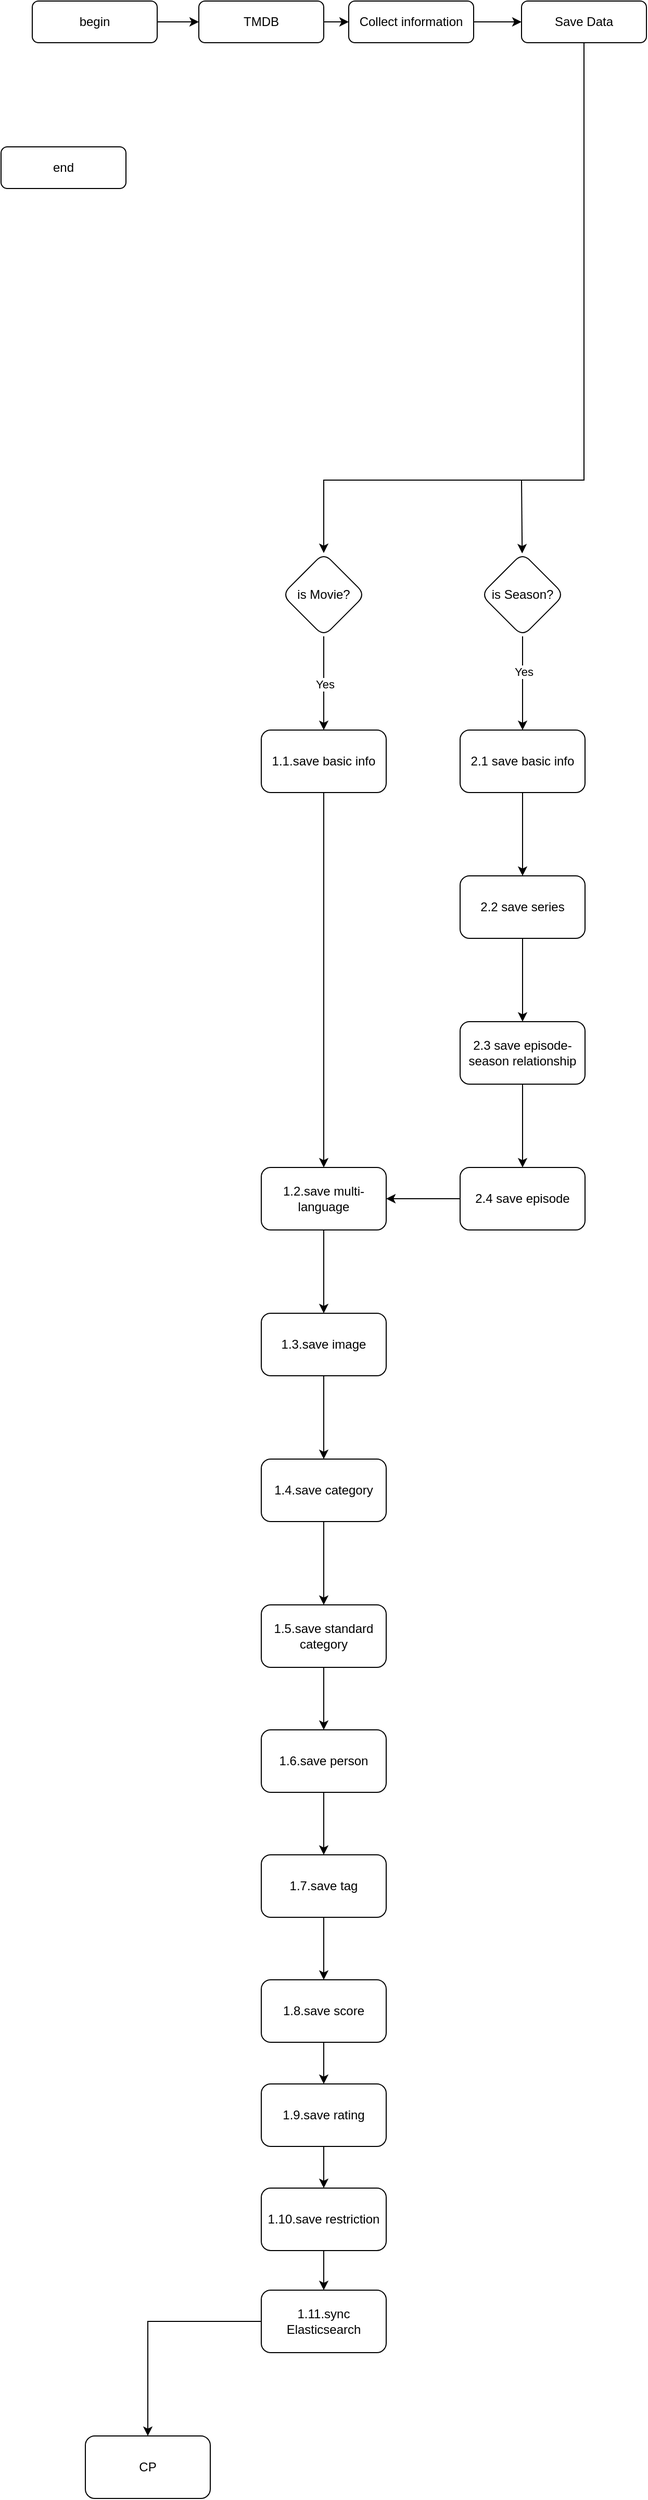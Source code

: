 <mxfile version="24.0.7" type="github">
  <diagram id="C5RBs43oDa-KdzZeNtuy" name="Page-1">
    <mxGraphModel dx="1386" dy="759" grid="1" gridSize="10" guides="1" tooltips="1" connect="1" arrows="1" fold="1" page="1" pageScale="1" pageWidth="827" pageHeight="1169" math="0" shadow="0">
      <root>
        <mxCell id="WIyWlLk6GJQsqaUBKTNV-0" />
        <mxCell id="WIyWlLk6GJQsqaUBKTNV-1" parent="WIyWlLk6GJQsqaUBKTNV-0" />
        <mxCell id="Yb7MS0j1_eJQbecy9pjv-1" value="" style="edgeStyle=orthogonalEdgeStyle;rounded=0;orthogonalLoop=1;jettySize=auto;html=1;" edge="1" parent="WIyWlLk6GJQsqaUBKTNV-1" source="WIyWlLk6GJQsqaUBKTNV-3" target="Yb7MS0j1_eJQbecy9pjv-0">
          <mxGeometry relative="1" as="geometry" />
        </mxCell>
        <mxCell id="WIyWlLk6GJQsqaUBKTNV-3" value="begin" style="rounded=1;whiteSpace=wrap;html=1;fontSize=12;glass=0;strokeWidth=1;shadow=0;" parent="WIyWlLk6GJQsqaUBKTNV-1" vertex="1">
          <mxGeometry x="50" y="80" width="120" height="40" as="geometry" />
        </mxCell>
        <mxCell id="WIyWlLk6GJQsqaUBKTNV-11" value="end" style="rounded=1;whiteSpace=wrap;html=1;fontSize=12;glass=0;strokeWidth=1;shadow=0;" parent="WIyWlLk6GJQsqaUBKTNV-1" vertex="1">
          <mxGeometry x="20" y="220" width="120" height="40" as="geometry" />
        </mxCell>
        <mxCell id="Yb7MS0j1_eJQbecy9pjv-3" value="" style="edgeStyle=orthogonalEdgeStyle;rounded=0;orthogonalLoop=1;jettySize=auto;html=1;" edge="1" parent="WIyWlLk6GJQsqaUBKTNV-1" source="Yb7MS0j1_eJQbecy9pjv-0" target="Yb7MS0j1_eJQbecy9pjv-2">
          <mxGeometry relative="1" as="geometry" />
        </mxCell>
        <mxCell id="Yb7MS0j1_eJQbecy9pjv-0" value="TMDB" style="rounded=1;whiteSpace=wrap;html=1;fontSize=12;glass=0;strokeWidth=1;shadow=0;" vertex="1" parent="WIyWlLk6GJQsqaUBKTNV-1">
          <mxGeometry x="210" y="80" width="120" height="40" as="geometry" />
        </mxCell>
        <mxCell id="Yb7MS0j1_eJQbecy9pjv-5" value="" style="edgeStyle=orthogonalEdgeStyle;rounded=0;orthogonalLoop=1;jettySize=auto;html=1;" edge="1" parent="WIyWlLk6GJQsqaUBKTNV-1" source="Yb7MS0j1_eJQbecy9pjv-2" target="Yb7MS0j1_eJQbecy9pjv-4">
          <mxGeometry relative="1" as="geometry" />
        </mxCell>
        <mxCell id="Yb7MS0j1_eJQbecy9pjv-2" value="Collect information" style="rounded=1;whiteSpace=wrap;html=1;fontSize=12;glass=0;strokeWidth=1;shadow=0;" vertex="1" parent="WIyWlLk6GJQsqaUBKTNV-1">
          <mxGeometry x="354" y="80" width="120" height="40" as="geometry" />
        </mxCell>
        <mxCell id="Yb7MS0j1_eJQbecy9pjv-9" value="" style="edgeStyle=orthogonalEdgeStyle;rounded=0;orthogonalLoop=1;jettySize=auto;html=1;" edge="1" parent="WIyWlLk6GJQsqaUBKTNV-1" source="Yb7MS0j1_eJQbecy9pjv-4" target="Yb7MS0j1_eJQbecy9pjv-8">
          <mxGeometry relative="1" as="geometry">
            <Array as="points">
              <mxPoint x="580" y="540" />
              <mxPoint x="330" y="540" />
            </Array>
          </mxGeometry>
        </mxCell>
        <mxCell id="Yb7MS0j1_eJQbecy9pjv-4" value="Save Data" style="rounded=1;whiteSpace=wrap;html=1;fontSize=12;glass=0;strokeWidth=1;shadow=0;" vertex="1" parent="WIyWlLk6GJQsqaUBKTNV-1">
          <mxGeometry x="520" y="80" width="120" height="40" as="geometry" />
        </mxCell>
        <mxCell id="Yb7MS0j1_eJQbecy9pjv-13" value="" style="edgeStyle=orthogonalEdgeStyle;rounded=0;orthogonalLoop=1;jettySize=auto;html=1;" edge="1" parent="WIyWlLk6GJQsqaUBKTNV-1" source="Yb7MS0j1_eJQbecy9pjv-8" target="Yb7MS0j1_eJQbecy9pjv-12">
          <mxGeometry relative="1" as="geometry" />
        </mxCell>
        <mxCell id="Yb7MS0j1_eJQbecy9pjv-15" value="Yes" style="edgeLabel;html=1;align=center;verticalAlign=middle;resizable=0;points=[];" vertex="1" connectable="0" parent="Yb7MS0j1_eJQbecy9pjv-13">
          <mxGeometry x="0.022" y="1" relative="1" as="geometry">
            <mxPoint as="offset" />
          </mxGeometry>
        </mxCell>
        <mxCell id="Yb7MS0j1_eJQbecy9pjv-8" value="is Movie?" style="rhombus;whiteSpace=wrap;html=1;rounded=1;glass=0;strokeWidth=1;shadow=0;" vertex="1" parent="WIyWlLk6GJQsqaUBKTNV-1">
          <mxGeometry x="290" y="610" width="80" height="80" as="geometry" />
        </mxCell>
        <mxCell id="Yb7MS0j1_eJQbecy9pjv-39" value="" style="edgeStyle=orthogonalEdgeStyle;rounded=0;orthogonalLoop=1;jettySize=auto;html=1;" edge="1" parent="WIyWlLk6GJQsqaUBKTNV-1" source="Yb7MS0j1_eJQbecy9pjv-10" target="Yb7MS0j1_eJQbecy9pjv-38">
          <mxGeometry relative="1" as="geometry" />
        </mxCell>
        <mxCell id="Yb7MS0j1_eJQbecy9pjv-40" value="Yes" style="edgeLabel;html=1;align=center;verticalAlign=middle;resizable=0;points=[];" vertex="1" connectable="0" parent="Yb7MS0j1_eJQbecy9pjv-39">
          <mxGeometry x="-0.244" y="1" relative="1" as="geometry">
            <mxPoint as="offset" />
          </mxGeometry>
        </mxCell>
        <mxCell id="Yb7MS0j1_eJQbecy9pjv-10" value="is Season?" style="rhombus;whiteSpace=wrap;html=1;rounded=1;glass=0;strokeWidth=1;shadow=0;" vertex="1" parent="WIyWlLk6GJQsqaUBKTNV-1">
          <mxGeometry x="481" y="610" width="80" height="80" as="geometry" />
        </mxCell>
        <mxCell id="Yb7MS0j1_eJQbecy9pjv-17" value="" style="edgeStyle=orthogonalEdgeStyle;rounded=0;orthogonalLoop=1;jettySize=auto;html=1;" edge="1" parent="WIyWlLk6GJQsqaUBKTNV-1" source="Yb7MS0j1_eJQbecy9pjv-12" target="Yb7MS0j1_eJQbecy9pjv-16">
          <mxGeometry relative="1" as="geometry" />
        </mxCell>
        <mxCell id="Yb7MS0j1_eJQbecy9pjv-12" value="1.1.save basic info" style="whiteSpace=wrap;html=1;rounded=1;glass=0;strokeWidth=1;shadow=0;" vertex="1" parent="WIyWlLk6GJQsqaUBKTNV-1">
          <mxGeometry x="270" y="780" width="120" height="60" as="geometry" />
        </mxCell>
        <mxCell id="Yb7MS0j1_eJQbecy9pjv-19" value="" style="edgeStyle=orthogonalEdgeStyle;rounded=0;orthogonalLoop=1;jettySize=auto;html=1;" edge="1" parent="WIyWlLk6GJQsqaUBKTNV-1" source="Yb7MS0j1_eJQbecy9pjv-16" target="Yb7MS0j1_eJQbecy9pjv-18">
          <mxGeometry relative="1" as="geometry" />
        </mxCell>
        <mxCell id="Yb7MS0j1_eJQbecy9pjv-16" value="1.2.save multi-language" style="whiteSpace=wrap;html=1;rounded=1;glass=0;strokeWidth=1;shadow=0;" vertex="1" parent="WIyWlLk6GJQsqaUBKTNV-1">
          <mxGeometry x="270" y="1200" width="120" height="60" as="geometry" />
        </mxCell>
        <mxCell id="Yb7MS0j1_eJQbecy9pjv-21" value="" style="edgeStyle=orthogonalEdgeStyle;rounded=0;orthogonalLoop=1;jettySize=auto;html=1;" edge="1" parent="WIyWlLk6GJQsqaUBKTNV-1" source="Yb7MS0j1_eJQbecy9pjv-18" target="Yb7MS0j1_eJQbecy9pjv-20">
          <mxGeometry relative="1" as="geometry" />
        </mxCell>
        <mxCell id="Yb7MS0j1_eJQbecy9pjv-18" value="1.3.save image" style="whiteSpace=wrap;html=1;rounded=1;glass=0;strokeWidth=1;shadow=0;" vertex="1" parent="WIyWlLk6GJQsqaUBKTNV-1">
          <mxGeometry x="270" y="1340" width="120" height="60" as="geometry" />
        </mxCell>
        <mxCell id="Yb7MS0j1_eJQbecy9pjv-23" value="" style="edgeStyle=orthogonalEdgeStyle;rounded=0;orthogonalLoop=1;jettySize=auto;html=1;" edge="1" parent="WIyWlLk6GJQsqaUBKTNV-1" source="Yb7MS0j1_eJQbecy9pjv-20">
          <mxGeometry relative="1" as="geometry">
            <mxPoint x="330" y="1620" as="targetPoint" />
          </mxGeometry>
        </mxCell>
        <mxCell id="Yb7MS0j1_eJQbecy9pjv-20" value="1.4.save category" style="whiteSpace=wrap;html=1;rounded=1;glass=0;strokeWidth=1;shadow=0;" vertex="1" parent="WIyWlLk6GJQsqaUBKTNV-1">
          <mxGeometry x="270" y="1480" width="120" height="60" as="geometry" />
        </mxCell>
        <mxCell id="Yb7MS0j1_eJQbecy9pjv-27" value="" style="edgeStyle=orthogonalEdgeStyle;rounded=0;orthogonalLoop=1;jettySize=auto;html=1;" edge="1" parent="WIyWlLk6GJQsqaUBKTNV-1" source="Yb7MS0j1_eJQbecy9pjv-24" target="Yb7MS0j1_eJQbecy9pjv-26">
          <mxGeometry relative="1" as="geometry" />
        </mxCell>
        <mxCell id="Yb7MS0j1_eJQbecy9pjv-24" value="1.5.save standard category" style="whiteSpace=wrap;html=1;rounded=1;glass=0;strokeWidth=1;shadow=0;" vertex="1" parent="WIyWlLk6GJQsqaUBKTNV-1">
          <mxGeometry x="270" y="1620" width="120" height="60" as="geometry" />
        </mxCell>
        <mxCell id="Yb7MS0j1_eJQbecy9pjv-29" value="" style="edgeStyle=orthogonalEdgeStyle;rounded=0;orthogonalLoop=1;jettySize=auto;html=1;" edge="1" parent="WIyWlLk6GJQsqaUBKTNV-1" source="Yb7MS0j1_eJQbecy9pjv-26" target="Yb7MS0j1_eJQbecy9pjv-28">
          <mxGeometry relative="1" as="geometry" />
        </mxCell>
        <mxCell id="Yb7MS0j1_eJQbecy9pjv-26" value="1.6.save person" style="whiteSpace=wrap;html=1;rounded=1;glass=0;strokeWidth=1;shadow=0;" vertex="1" parent="WIyWlLk6GJQsqaUBKTNV-1">
          <mxGeometry x="270" y="1740" width="120" height="60" as="geometry" />
        </mxCell>
        <mxCell id="Yb7MS0j1_eJQbecy9pjv-31" value="" style="edgeStyle=orthogonalEdgeStyle;rounded=0;orthogonalLoop=1;jettySize=auto;html=1;" edge="1" parent="WIyWlLk6GJQsqaUBKTNV-1" source="Yb7MS0j1_eJQbecy9pjv-28" target="Yb7MS0j1_eJQbecy9pjv-30">
          <mxGeometry relative="1" as="geometry" />
        </mxCell>
        <mxCell id="Yb7MS0j1_eJQbecy9pjv-28" value="1.7.save tag" style="whiteSpace=wrap;html=1;rounded=1;glass=0;strokeWidth=1;shadow=0;" vertex="1" parent="WIyWlLk6GJQsqaUBKTNV-1">
          <mxGeometry x="270" y="1860" width="120" height="60" as="geometry" />
        </mxCell>
        <mxCell id="Yb7MS0j1_eJQbecy9pjv-33" value="" style="edgeStyle=orthogonalEdgeStyle;rounded=0;orthogonalLoop=1;jettySize=auto;html=1;" edge="1" parent="WIyWlLk6GJQsqaUBKTNV-1" source="Yb7MS0j1_eJQbecy9pjv-30" target="Yb7MS0j1_eJQbecy9pjv-32">
          <mxGeometry relative="1" as="geometry" />
        </mxCell>
        <mxCell id="Yb7MS0j1_eJQbecy9pjv-30" value="1.8.save score" style="whiteSpace=wrap;html=1;rounded=1;glass=0;strokeWidth=1;shadow=0;" vertex="1" parent="WIyWlLk6GJQsqaUBKTNV-1">
          <mxGeometry x="270" y="1980" width="120" height="60" as="geometry" />
        </mxCell>
        <mxCell id="Yb7MS0j1_eJQbecy9pjv-35" value="" style="edgeStyle=orthogonalEdgeStyle;rounded=0;orthogonalLoop=1;jettySize=auto;html=1;" edge="1" parent="WIyWlLk6GJQsqaUBKTNV-1" source="Yb7MS0j1_eJQbecy9pjv-32" target="Yb7MS0j1_eJQbecy9pjv-34">
          <mxGeometry relative="1" as="geometry" />
        </mxCell>
        <mxCell id="Yb7MS0j1_eJQbecy9pjv-32" value="1.9.save rating" style="whiteSpace=wrap;html=1;rounded=1;glass=0;strokeWidth=1;shadow=0;" vertex="1" parent="WIyWlLk6GJQsqaUBKTNV-1">
          <mxGeometry x="270" y="2080" width="120" height="60" as="geometry" />
        </mxCell>
        <mxCell id="Yb7MS0j1_eJQbecy9pjv-37" value="" style="edgeStyle=orthogonalEdgeStyle;rounded=0;orthogonalLoop=1;jettySize=auto;html=1;" edge="1" parent="WIyWlLk6GJQsqaUBKTNV-1" source="Yb7MS0j1_eJQbecy9pjv-34" target="Yb7MS0j1_eJQbecy9pjv-36">
          <mxGeometry relative="1" as="geometry" />
        </mxCell>
        <mxCell id="Yb7MS0j1_eJQbecy9pjv-34" value="1.10.save restriction" style="whiteSpace=wrap;html=1;rounded=1;glass=0;strokeWidth=1;shadow=0;" vertex="1" parent="WIyWlLk6GJQsqaUBKTNV-1">
          <mxGeometry x="270" y="2180" width="120" height="60" as="geometry" />
        </mxCell>
        <mxCell id="Yb7MS0j1_eJQbecy9pjv-49" value="" style="edgeStyle=orthogonalEdgeStyle;rounded=0;orthogonalLoop=1;jettySize=auto;html=1;" edge="1" parent="WIyWlLk6GJQsqaUBKTNV-1" source="Yb7MS0j1_eJQbecy9pjv-36" target="Yb7MS0j1_eJQbecy9pjv-48">
          <mxGeometry relative="1" as="geometry" />
        </mxCell>
        <mxCell id="Yb7MS0j1_eJQbecy9pjv-36" value="1.11.sync Elasticsearch" style="whiteSpace=wrap;html=1;rounded=1;glass=0;strokeWidth=1;shadow=0;" vertex="1" parent="WIyWlLk6GJQsqaUBKTNV-1">
          <mxGeometry x="270" y="2278" width="120" height="60" as="geometry" />
        </mxCell>
        <mxCell id="Yb7MS0j1_eJQbecy9pjv-42" value="" style="edgeStyle=orthogonalEdgeStyle;rounded=0;orthogonalLoop=1;jettySize=auto;html=1;" edge="1" parent="WIyWlLk6GJQsqaUBKTNV-1" source="Yb7MS0j1_eJQbecy9pjv-38" target="Yb7MS0j1_eJQbecy9pjv-41">
          <mxGeometry relative="1" as="geometry" />
        </mxCell>
        <mxCell id="Yb7MS0j1_eJQbecy9pjv-38" value="2.1 save basic info" style="whiteSpace=wrap;html=1;rounded=1;glass=0;strokeWidth=1;shadow=0;" vertex="1" parent="WIyWlLk6GJQsqaUBKTNV-1">
          <mxGeometry x="461" y="780" width="120" height="60" as="geometry" />
        </mxCell>
        <mxCell id="Yb7MS0j1_eJQbecy9pjv-44" value="" style="edgeStyle=orthogonalEdgeStyle;rounded=0;orthogonalLoop=1;jettySize=auto;html=1;" edge="1" parent="WIyWlLk6GJQsqaUBKTNV-1" source="Yb7MS0j1_eJQbecy9pjv-41" target="Yb7MS0j1_eJQbecy9pjv-43">
          <mxGeometry relative="1" as="geometry" />
        </mxCell>
        <mxCell id="Yb7MS0j1_eJQbecy9pjv-41" value="2.2 save series" style="whiteSpace=wrap;html=1;rounded=1;glass=0;strokeWidth=1;shadow=0;" vertex="1" parent="WIyWlLk6GJQsqaUBKTNV-1">
          <mxGeometry x="461" y="920" width="120" height="60" as="geometry" />
        </mxCell>
        <mxCell id="Yb7MS0j1_eJQbecy9pjv-46" value="" style="edgeStyle=orthogonalEdgeStyle;rounded=0;orthogonalLoop=1;jettySize=auto;html=1;" edge="1" parent="WIyWlLk6GJQsqaUBKTNV-1" source="Yb7MS0j1_eJQbecy9pjv-43" target="Yb7MS0j1_eJQbecy9pjv-45">
          <mxGeometry relative="1" as="geometry" />
        </mxCell>
        <mxCell id="Yb7MS0j1_eJQbecy9pjv-43" value="2.3 save&amp;nbsp;episode-season relationship" style="whiteSpace=wrap;html=1;rounded=1;glass=0;strokeWidth=1;shadow=0;" vertex="1" parent="WIyWlLk6GJQsqaUBKTNV-1">
          <mxGeometry x="461" y="1060" width="120" height="60" as="geometry" />
        </mxCell>
        <mxCell id="Yb7MS0j1_eJQbecy9pjv-47" value="" style="edgeStyle=orthogonalEdgeStyle;rounded=0;orthogonalLoop=1;jettySize=auto;html=1;" edge="1" parent="WIyWlLk6GJQsqaUBKTNV-1" source="Yb7MS0j1_eJQbecy9pjv-45" target="Yb7MS0j1_eJQbecy9pjv-16">
          <mxGeometry relative="1" as="geometry" />
        </mxCell>
        <mxCell id="Yb7MS0j1_eJQbecy9pjv-45" value="2.4 save episode" style="whiteSpace=wrap;html=1;rounded=1;glass=0;strokeWidth=1;shadow=0;" vertex="1" parent="WIyWlLk6GJQsqaUBKTNV-1">
          <mxGeometry x="461" y="1200" width="120" height="60" as="geometry" />
        </mxCell>
        <mxCell id="Yb7MS0j1_eJQbecy9pjv-48" value="CP" style="whiteSpace=wrap;html=1;rounded=1;glass=0;strokeWidth=1;shadow=0;" vertex="1" parent="WIyWlLk6GJQsqaUBKTNV-1">
          <mxGeometry x="101" y="2418" width="120" height="60" as="geometry" />
        </mxCell>
        <mxCell id="Yb7MS0j1_eJQbecy9pjv-50" value="" style="endArrow=classic;html=1;rounded=0;" edge="1" parent="WIyWlLk6GJQsqaUBKTNV-1" target="Yb7MS0j1_eJQbecy9pjv-10">
          <mxGeometry width="50" height="50" relative="1" as="geometry">
            <mxPoint x="520" y="540" as="sourcePoint" />
            <mxPoint x="440" y="720" as="targetPoint" />
          </mxGeometry>
        </mxCell>
      </root>
    </mxGraphModel>
  </diagram>
</mxfile>
